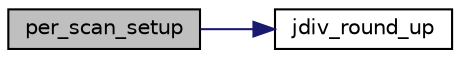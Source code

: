 digraph "per_scan_setup"
{
 // LATEX_PDF_SIZE
  bgcolor="transparent";
  edge [fontname="Helvetica",fontsize="10",labelfontname="Helvetica",labelfontsize="10"];
  node [fontname="Helvetica",fontsize="10",shape=record];
  rankdir="LR";
  Node52 [label="per_scan_setup",height=0.2,width=0.4,color="black", fillcolor="grey75", style="filled", fontcolor="black",tooltip=" "];
  Node52 -> Node53 [color="midnightblue",fontsize="10",style="solid"];
  Node53 [label="jdiv_round_up",height=0.2,width=0.4,color="black",URL="$jutils_8c.html#a0c5aa3b56cb24dd9ed819c8252c61b80",tooltip=" "];
}
